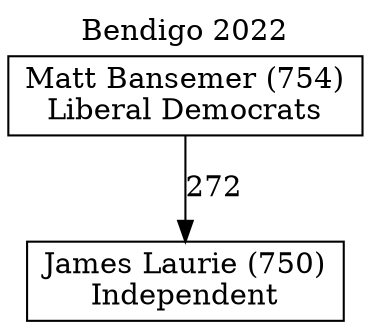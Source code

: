 // House preference flow
digraph "James Laurie (750)_Bendigo_2022" {
	graph [label="Bendigo 2022" labelloc=t mclimit=10]
	node [shape=box]
	"James Laurie (750)" [label="James Laurie (750)
Independent"]
	"Matt Bansemer (754)" [label="Matt Bansemer (754)
Liberal Democrats"]
	"Matt Bansemer (754)" -> "James Laurie (750)" [label=272]
}
